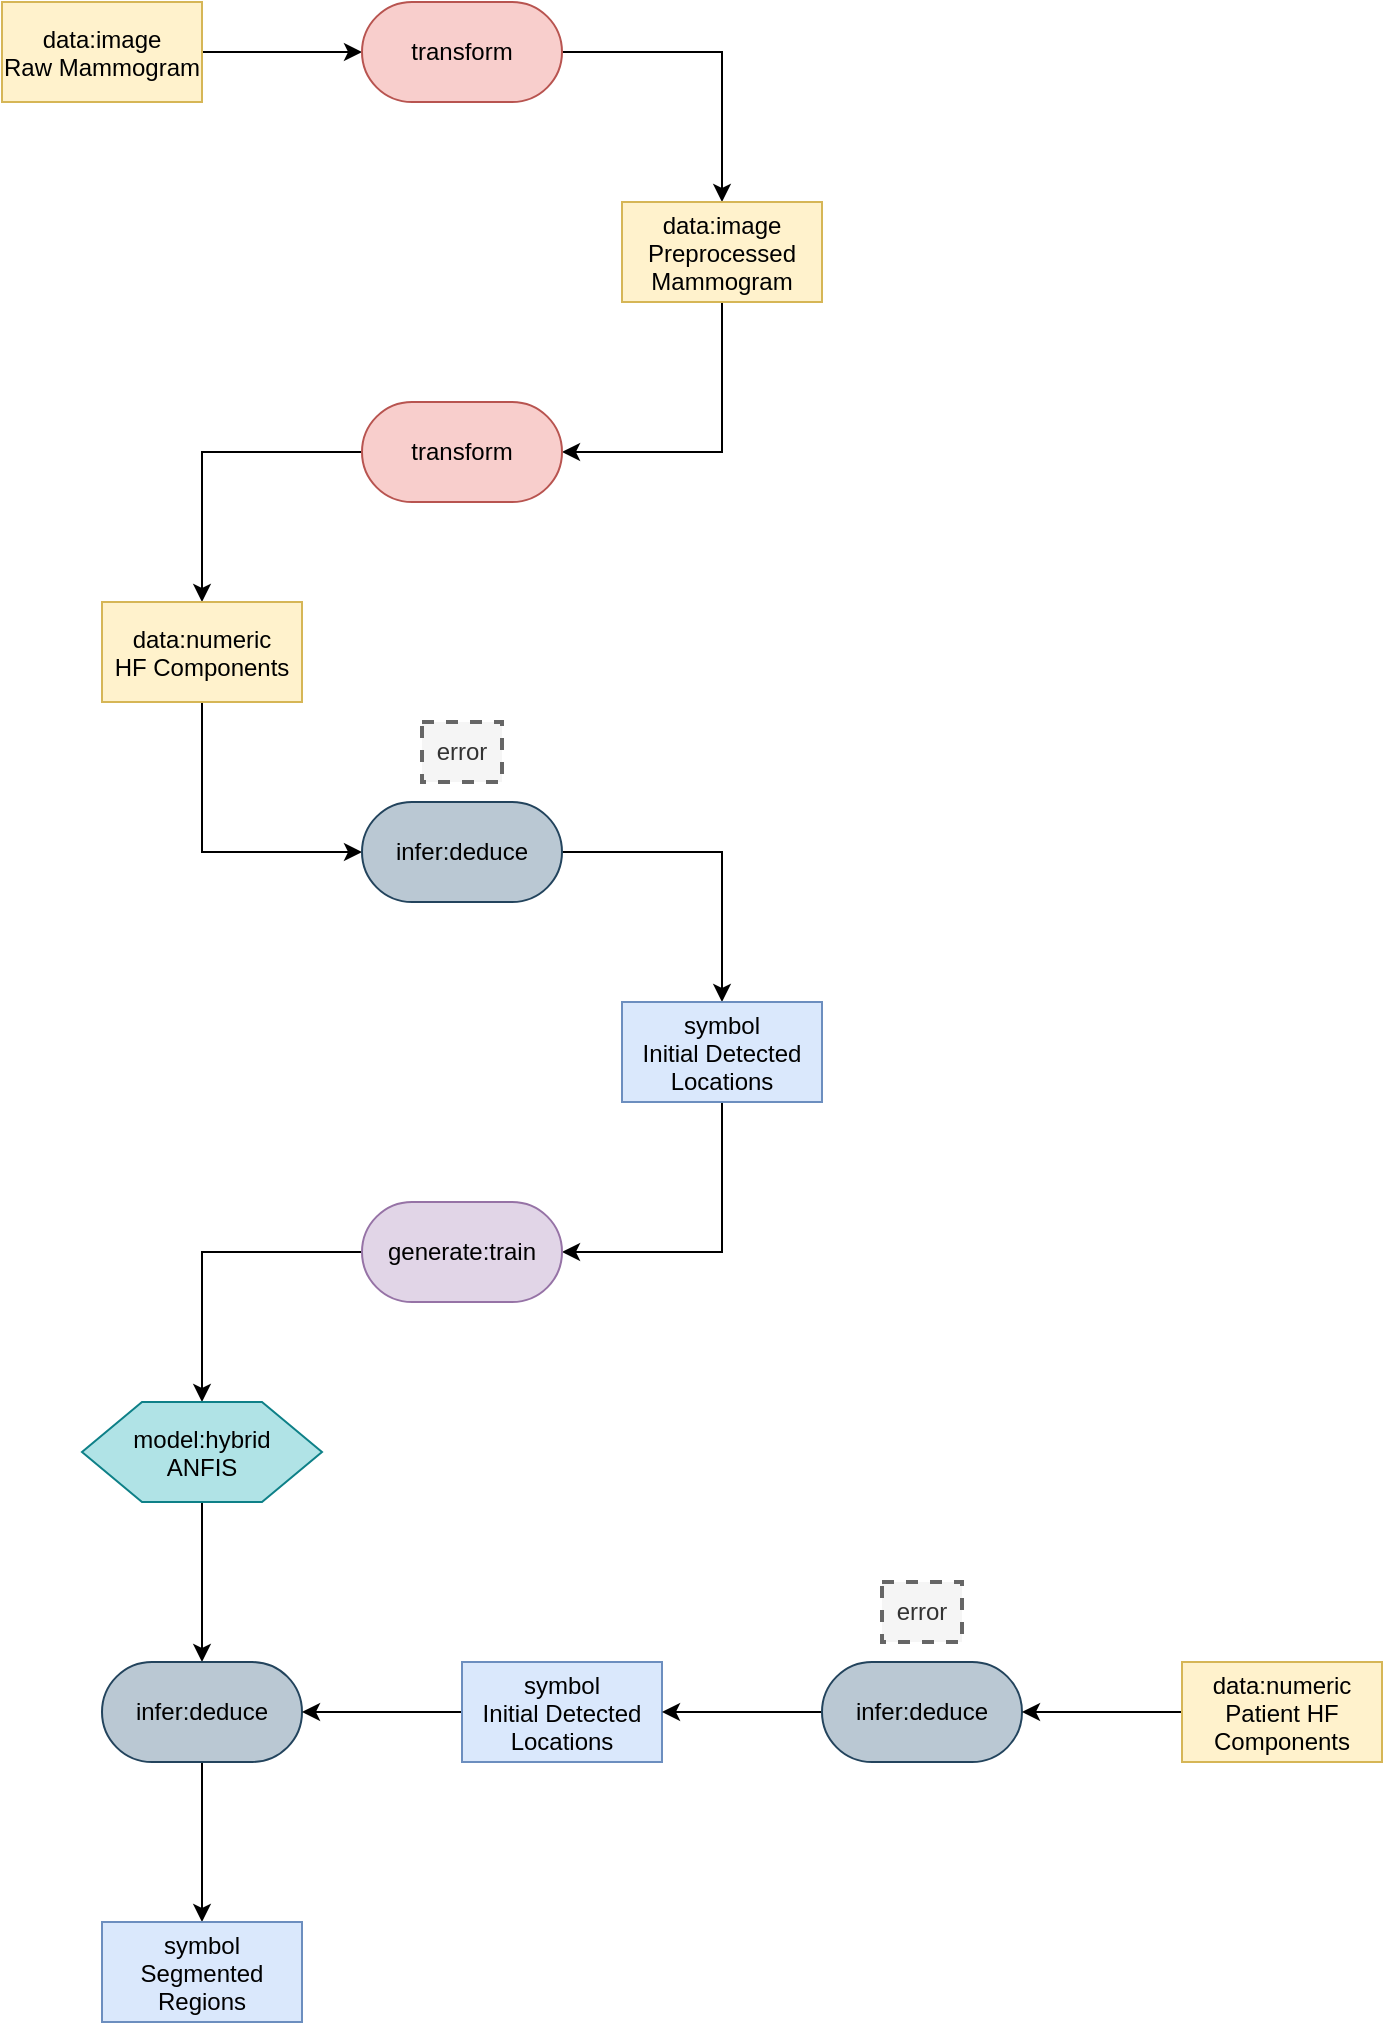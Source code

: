 <mxfile version="27.1.6" pages="2">
  <diagram name="Page-1" id="s-J94wEEUe3iz48gaH5L">
    <mxGraphModel dx="1310" dy="785" grid="1" gridSize="10" guides="1" tooltips="1" connect="1" arrows="1" fold="1" page="1" pageScale="1" pageWidth="3300" pageHeight="4681" math="0" shadow="0">
      <root>
        <mxCell id="0" />
        <mxCell id="1" parent="0" />
        <mxCell id="0ih1GEEYaqwmvJiszMo7-3" style="edgeStyle=orthogonalEdgeStyle;rounded=0;orthogonalLoop=1;jettySize=auto;html=1;exitX=1;exitY=0.5;exitDx=0;exitDy=0;entryX=0;entryY=0.5;entryDx=0;entryDy=0;" edge="1" parent="1" source="0ih1GEEYaqwmvJiszMo7-1" target="0ih1GEEYaqwmvJiszMo7-2">
          <mxGeometry relative="1" as="geometry" />
        </mxCell>
        <mxCell id="0ih1GEEYaqwmvJiszMo7-1" value="data:image&#xa;Raw Mammogram" style="rectangle;fillColor=#fff2cc;strokeColor=#d6b656;" name="data" vertex="1" parent="1">
          <mxGeometry x="340" y="230" width="100" height="50" as="geometry" />
        </mxCell>
        <mxCell id="0ih1GEEYaqwmvJiszMo7-5" style="edgeStyle=orthogonalEdgeStyle;rounded=0;orthogonalLoop=1;jettySize=auto;html=1;exitX=1;exitY=0.5;exitDx=0;exitDy=0;entryX=0.5;entryY=0;entryDx=0;entryDy=0;" edge="1" parent="1" source="0ih1GEEYaqwmvJiszMo7-2" target="0ih1GEEYaqwmvJiszMo7-4">
          <mxGeometry relative="1" as="geometry" />
        </mxCell>
        <mxCell id="0ih1GEEYaqwmvJiszMo7-2" value="transform" style="rounded=1;whiteSpace=wrap;html=1;arcSize=50;fillColor=#f8cecc;strokeColor=#b85450;" name="transform" vertex="1" parent="1">
          <mxGeometry x="520" y="230" width="100" height="50" as="geometry" />
        </mxCell>
        <mxCell id="0ih1GEEYaqwmvJiszMo7-7" style="edgeStyle=orthogonalEdgeStyle;rounded=0;orthogonalLoop=1;jettySize=auto;html=1;exitX=0.5;exitY=1;exitDx=0;exitDy=0;entryX=1;entryY=0.5;entryDx=0;entryDy=0;" edge="1" parent="1" source="0ih1GEEYaqwmvJiszMo7-4" target="0ih1GEEYaqwmvJiszMo7-6">
          <mxGeometry relative="1" as="geometry" />
        </mxCell>
        <mxCell id="0ih1GEEYaqwmvJiszMo7-4" value="data:image&#xa;Preprocessed&#xa;Mammogram" style="rectangle;fillColor=#fff2cc;strokeColor=#d6b656;" name="data" vertex="1" parent="1">
          <mxGeometry x="650" y="330" width="100" height="50" as="geometry" />
        </mxCell>
        <mxCell id="0ih1GEEYaqwmvJiszMo7-9" style="edgeStyle=orthogonalEdgeStyle;rounded=0;orthogonalLoop=1;jettySize=auto;html=1;exitX=0;exitY=0.5;exitDx=0;exitDy=0;entryX=0.5;entryY=0;entryDx=0;entryDy=0;" edge="1" parent="1" source="0ih1GEEYaqwmvJiszMo7-6" target="0ih1GEEYaqwmvJiszMo7-8">
          <mxGeometry relative="1" as="geometry" />
        </mxCell>
        <mxCell id="0ih1GEEYaqwmvJiszMo7-6" value="transform" style="rounded=1;whiteSpace=wrap;html=1;arcSize=50;fillColor=#f8cecc;strokeColor=#b85450;" name="transform" vertex="1" parent="1">
          <mxGeometry x="520" y="430" width="100" height="50" as="geometry" />
        </mxCell>
        <mxCell id="0ih1GEEYaqwmvJiszMo7-11" style="edgeStyle=orthogonalEdgeStyle;rounded=0;orthogonalLoop=1;jettySize=auto;html=1;exitX=0.5;exitY=1;exitDx=0;exitDy=0;entryX=0;entryY=0.5;entryDx=0;entryDy=0;" edge="1" parent="1" source="0ih1GEEYaqwmvJiszMo7-8" target="0ih1GEEYaqwmvJiszMo7-10">
          <mxGeometry relative="1" as="geometry" />
        </mxCell>
        <mxCell id="0ih1GEEYaqwmvJiszMo7-8" value="data:numeric&#xa;HF Components" style="rectangle;fillColor=#fff2cc;strokeColor=#d6b656;" name="data" vertex="1" parent="1">
          <mxGeometry x="390" y="530" width="100" height="50" as="geometry" />
        </mxCell>
        <mxCell id="0ih1GEEYaqwmvJiszMo7-13" style="edgeStyle=orthogonalEdgeStyle;rounded=0;orthogonalLoop=1;jettySize=auto;html=1;exitX=1;exitY=0.5;exitDx=0;exitDy=0;entryX=0.5;entryY=0;entryDx=0;entryDy=0;" edge="1" parent="1" source="0ih1GEEYaqwmvJiszMo7-10" target="0ih1GEEYaqwmvJiszMo7-12">
          <mxGeometry relative="1" as="geometry" />
        </mxCell>
        <mxCell id="0ih1GEEYaqwmvJiszMo7-10" value="infer:deduce" style="rounded=1;whiteSpace=wrap;html=1;arcSize=50;fillColor=#bac8d3;strokeColor=#23445d;" name="infer:deduce" vertex="1" parent="1" tooltip="⚠️ Node not part of any valid pattern.">
          <mxGeometry x="520" y="630" width="100" height="50" as="geometry" />
        </mxCell>
        <mxCell id="0ih1GEEYaqwmvJiszMo7-15" style="edgeStyle=orthogonalEdgeStyle;rounded=0;orthogonalLoop=1;jettySize=auto;html=1;exitX=0.5;exitY=1;exitDx=0;exitDy=0;entryX=1;entryY=0.5;entryDx=0;entryDy=0;" edge="1" parent="1" source="0ih1GEEYaqwmvJiszMo7-12" target="0ih1GEEYaqwmvJiszMo7-14">
          <mxGeometry relative="1" as="geometry" />
        </mxCell>
        <mxCell id="0ih1GEEYaqwmvJiszMo7-12" value="symbol&#xa;Initial Detected&#xa;Locations" style="rectangle;fillColor=#dae8fc;strokeColor=#6c8ebf;" name="symbol" vertex="1" parent="1">
          <mxGeometry x="650" y="730" width="100" height="50" as="geometry" />
        </mxCell>
        <mxCell id="0ih1GEEYaqwmvJiszMo7-18" style="edgeStyle=orthogonalEdgeStyle;rounded=0;orthogonalLoop=1;jettySize=auto;html=1;exitX=0;exitY=0.5;exitDx=0;exitDy=0;entryX=0.5;entryY=0;entryDx=0;entryDy=0;" edge="1" parent="1" source="0ih1GEEYaqwmvJiszMo7-14" target="0ih1GEEYaqwmvJiszMo7-17">
          <mxGeometry relative="1" as="geometry" />
        </mxCell>
        <mxCell id="0ih1GEEYaqwmvJiszMo7-14" value="generate:train" style="rounded=1;whiteSpace=wrap;html=1;arcSize=50;fillColor=#e1d5e7;strokeColor=#9673a6;" name="generate:train" vertex="1" parent="1">
          <mxGeometry x="520" y="830" width="100" height="50" as="geometry" />
        </mxCell>
        <mxCell id="0ih1GEEYaqwmvJiszMo7-20" style="edgeStyle=orthogonalEdgeStyle;rounded=0;orthogonalLoop=1;jettySize=auto;html=1;exitX=0.5;exitY=1;exitDx=0;exitDy=0;entryX=0.5;entryY=0;entryDx=0;entryDy=0;" edge="1" parent="1" source="0ih1GEEYaqwmvJiszMo7-17" target="0ih1GEEYaqwmvJiszMo7-19">
          <mxGeometry relative="1" as="geometry" />
        </mxCell>
        <mxCell id="0ih1GEEYaqwmvJiszMo7-17" value="model:hybrid&#xa;ANFIS" style="shape=hexagon;perimeter=hexagonPerimeter2;fillColor=#b0e3e6;strokeColor=#0e8088;" name="model" vertex="1" parent="1">
          <mxGeometry x="380" y="930" width="120" height="50" as="geometry" />
        </mxCell>
        <mxCell id="0ih1GEEYaqwmvJiszMo7-24" style="edgeStyle=orthogonalEdgeStyle;rounded=0;orthogonalLoop=1;jettySize=auto;html=1;exitX=0.5;exitY=1;exitDx=0;exitDy=0;entryX=0.5;entryY=0;entryDx=0;entryDy=0;" edge="1" parent="1" source="0ih1GEEYaqwmvJiszMo7-19" target="0ih1GEEYaqwmvJiszMo7-23">
          <mxGeometry relative="1" as="geometry" />
        </mxCell>
        <mxCell id="0ih1GEEYaqwmvJiszMo7-19" value="infer:deduce" style="rounded=1;whiteSpace=wrap;html=1;arcSize=50;fillColor=#bac8d3;strokeColor=#23445d;" name="infer:deduce" vertex="1" parent="1">
          <mxGeometry x="390" y="1060" width="100" height="50" as="geometry" />
        </mxCell>
        <mxCell id="0ih1GEEYaqwmvJiszMo7-22" style="edgeStyle=orthogonalEdgeStyle;rounded=0;orthogonalLoop=1;jettySize=auto;html=1;exitX=0;exitY=0.5;exitDx=0;exitDy=0;entryX=1;entryY=0.5;entryDx=0;entryDy=0;" edge="1" parent="1" source="0ih1GEEYaqwmvJiszMo7-21" target="0ih1GEEYaqwmvJiszMo7-19">
          <mxGeometry relative="1" as="geometry" />
        </mxCell>
        <mxCell id="0ih1GEEYaqwmvJiszMo7-21" value="symbol&#xa;Initial Detected&#xa;Locations" style="rectangle;fillColor=#dae8fc;strokeColor=#6c8ebf;" name="symbol" vertex="1" parent="1">
          <mxGeometry x="570" y="1060" width="100" height="50" as="geometry" />
        </mxCell>
        <mxCell id="0ih1GEEYaqwmvJiszMo7-23" value="symbol&#xa;Segmented&#xa;Regions" style="rectangle;fillColor=#dae8fc;strokeColor=#6c8ebf;" name="symbol" vertex="1" parent="1">
          <mxGeometry x="390" y="1190" width="100" height="50" as="geometry" />
        </mxCell>
        <mxCell id="0ih1GEEYaqwmvJiszMo7-26" style="edgeStyle=orthogonalEdgeStyle;rounded=0;orthogonalLoop=1;jettySize=auto;html=1;entryX=1;entryY=0.5;entryDx=0;entryDy=0;" edge="1" parent="1" source="0ih1GEEYaqwmvJiszMo7-25" target="0ih1GEEYaqwmvJiszMo7-21">
          <mxGeometry relative="1" as="geometry" />
        </mxCell>
        <mxCell id="0ih1GEEYaqwmvJiszMo7-25" value="infer:deduce" style="rounded=1;whiteSpace=wrap;html=1;arcSize=50;fillColor=#bac8d3;strokeColor=#23445d;" name="infer:deduce" vertex="1" parent="1" tooltip="⚠️ Node not part of any valid pattern.">
          <mxGeometry x="750" y="1060" width="100" height="50" as="geometry" />
        </mxCell>
        <mxCell id="0ih1GEEYaqwmvJiszMo7-28" style="edgeStyle=orthogonalEdgeStyle;rounded=0;orthogonalLoop=1;jettySize=auto;html=1;entryX=1;entryY=0.5;entryDx=0;entryDy=0;" edge="1" parent="1" source="0ih1GEEYaqwmvJiszMo7-27" target="0ih1GEEYaqwmvJiszMo7-25">
          <mxGeometry relative="1" as="geometry" />
        </mxCell>
        <mxCell id="0ih1GEEYaqwmvJiszMo7-27" value="data:numeric&#xa;Patient HF&#xa;Components" style="rectangle;fillColor=#fff2cc;strokeColor=#d6b656;" name="data" vertex="1" parent="1" tooltip="⚠️ Node not part of any valid pattern.">
          <mxGeometry x="930" y="1060" width="100" height="50" as="geometry" />
        </mxCell>
        <mxCell id="0ih1GEEYaqwmvJiszMo7-29" value="error" style="text;html=1;align=center;verticalAlign=middle;whiteSpace=wrap;rounded=0;dashed=1;fillColor=#f5f5f5;fontColor=#333333;strokeColor=#666666;strokeWidth=2;" name="text" vertex="1" parent="1">
          <mxGeometry x="550" y="590" width="40" height="30" as="geometry" />
        </mxCell>
        <mxCell id="0ih1GEEYaqwmvJiszMo7-30" value="error" style="text;html=1;align=center;verticalAlign=middle;whiteSpace=wrap;rounded=0;dashed=1;fillColor=#f5f5f5;fontColor=#333333;strokeColor=#666666;strokeWidth=2;" name="text" vertex="1" parent="1">
          <mxGeometry x="780" y="1020" width="40" height="30" as="geometry" />
        </mxCell>
      </root>
    </mxGraphModel>
  </diagram>
  <diagram name="Copy of Page-1" id="ZplfbCS4EyW7gnULiawu">
    <mxGraphModel dx="1572" dy="942" grid="1" gridSize="10" guides="1" tooltips="1" connect="1" arrows="1" fold="1" page="1" pageScale="1" pageWidth="3300" pageHeight="4681" math="0" shadow="0">
      <root>
        <mxCell id="E3zQaIrCwUmlbRvbmWUE-0" />
        <mxCell id="E3zQaIrCwUmlbRvbmWUE-1" parent="E3zQaIrCwUmlbRvbmWUE-0" />
        <mxCell id="E3zQaIrCwUmlbRvbmWUE-2" style="edgeStyle=orthogonalEdgeStyle;rounded=0;orthogonalLoop=1;jettySize=auto;html=1;exitX=1;exitY=0.5;exitDx=0;exitDy=0;entryX=0;entryY=0.5;entryDx=0;entryDy=0;" edge="1" parent="E3zQaIrCwUmlbRvbmWUE-1" source="E3zQaIrCwUmlbRvbmWUE-3" target="E3zQaIrCwUmlbRvbmWUE-5">
          <mxGeometry relative="1" as="geometry" />
        </mxCell>
        <mxCell id="E3zQaIrCwUmlbRvbmWUE-3" value="data:image&#xa;Raw Mammogram" style="rectangle;fillColor=#fff2cc;strokeColor=#d6b656;" name="data" vertex="1" parent="E3zQaIrCwUmlbRvbmWUE-1">
          <mxGeometry x="340" y="230" width="100" height="50" as="geometry" />
        </mxCell>
        <mxCell id="E3zQaIrCwUmlbRvbmWUE-4" style="edgeStyle=orthogonalEdgeStyle;rounded=0;orthogonalLoop=1;jettySize=auto;html=1;exitX=1;exitY=0.5;exitDx=0;exitDy=0;entryX=0.5;entryY=0;entryDx=0;entryDy=0;" edge="1" parent="E3zQaIrCwUmlbRvbmWUE-1" source="E3zQaIrCwUmlbRvbmWUE-5" target="E3zQaIrCwUmlbRvbmWUE-7">
          <mxGeometry relative="1" as="geometry" />
        </mxCell>
        <mxCell id="E3zQaIrCwUmlbRvbmWUE-5" value="transform" style="rounded=1;whiteSpace=wrap;html=1;arcSize=50;fillColor=#f8cecc;strokeColor=#b85450;" name="transform" vertex="1" parent="E3zQaIrCwUmlbRvbmWUE-1">
          <mxGeometry x="520" y="230" width="100" height="50" as="geometry" />
        </mxCell>
        <mxCell id="E3zQaIrCwUmlbRvbmWUE-6" style="edgeStyle=orthogonalEdgeStyle;rounded=0;orthogonalLoop=1;jettySize=auto;html=1;exitX=0.5;exitY=1;exitDx=0;exitDy=0;entryX=1;entryY=0.5;entryDx=0;entryDy=0;" edge="1" parent="E3zQaIrCwUmlbRvbmWUE-1" source="E3zQaIrCwUmlbRvbmWUE-7" target="E3zQaIrCwUmlbRvbmWUE-9">
          <mxGeometry relative="1" as="geometry" />
        </mxCell>
        <mxCell id="E3zQaIrCwUmlbRvbmWUE-7" value="data:image&#xa;Preprocessed&#xa;Mammogram" style="rectangle;fillColor=#fff2cc;strokeColor=#d6b656;" name="data" vertex="1" parent="E3zQaIrCwUmlbRvbmWUE-1">
          <mxGeometry x="650" y="330" width="100" height="50" as="geometry" />
        </mxCell>
        <mxCell id="E3zQaIrCwUmlbRvbmWUE-8" style="edgeStyle=orthogonalEdgeStyle;rounded=0;orthogonalLoop=1;jettySize=auto;html=1;exitX=0;exitY=0.5;exitDx=0;exitDy=0;entryX=0.5;entryY=0;entryDx=0;entryDy=0;" edge="1" parent="E3zQaIrCwUmlbRvbmWUE-1" source="E3zQaIrCwUmlbRvbmWUE-9" target="E3zQaIrCwUmlbRvbmWUE-11">
          <mxGeometry relative="1" as="geometry" />
        </mxCell>
        <mxCell id="E3zQaIrCwUmlbRvbmWUE-9" value="transform" style="rounded=1;whiteSpace=wrap;html=1;arcSize=50;fillColor=#f8cecc;strokeColor=#b85450;" name="transform" vertex="1" parent="E3zQaIrCwUmlbRvbmWUE-1">
          <mxGeometry x="520" y="430" width="100" height="50" as="geometry" />
        </mxCell>
        <mxCell id="E3zQaIrCwUmlbRvbmWUE-10" style="edgeStyle=orthogonalEdgeStyle;rounded=0;orthogonalLoop=1;jettySize=auto;html=1;exitX=0.5;exitY=1;exitDx=0;exitDy=0;entryX=0;entryY=0.5;entryDx=0;entryDy=0;" edge="1" parent="E3zQaIrCwUmlbRvbmWUE-1" source="E3zQaIrCwUmlbRvbmWUE-11" target="E3zQaIrCwUmlbRvbmWUE-13">
          <mxGeometry relative="1" as="geometry" />
        </mxCell>
        <mxCell id="E3zQaIrCwUmlbRvbmWUE-11" value="data:numeric&#xa;HF Components" style="rectangle;fillColor=#fff2cc;strokeColor=#d6b656;" name="data" vertex="1" parent="E3zQaIrCwUmlbRvbmWUE-1" tooltip="⚠️ Node not part of any valid pattern.">
          <mxGeometry x="390" y="530" width="100" height="50" as="geometry" />
        </mxCell>
        <mxCell id="E3zQaIrCwUmlbRvbmWUE-12" style="edgeStyle=orthogonalEdgeStyle;rounded=0;orthogonalLoop=1;jettySize=auto;html=1;exitX=1;exitY=0.5;exitDx=0;exitDy=0;entryX=0.5;entryY=0;entryDx=0;entryDy=0;" edge="1" parent="E3zQaIrCwUmlbRvbmWUE-1" source="E3zQaIrCwUmlbRvbmWUE-13" target="E3zQaIrCwUmlbRvbmWUE-15">
          <mxGeometry relative="1" as="geometry" />
        </mxCell>
        <mxCell id="E3zQaIrCwUmlbRvbmWUE-13" value="infer:deduce" style="rounded=1;whiteSpace=wrap;html=1;arcSize=50;fillColor=#bac8d3;strokeColor=#23445d;" name="infer:deduce" vertex="1" parent="E3zQaIrCwUmlbRvbmWUE-1" tooltip="⚠️ Node not part of any valid pattern.">
          <mxGeometry x="520" y="630" width="100" height="50" as="geometry" />
        </mxCell>
        <mxCell id="E3zQaIrCwUmlbRvbmWUE-14" style="edgeStyle=orthogonalEdgeStyle;rounded=0;orthogonalLoop=1;jettySize=auto;html=1;exitX=0.5;exitY=1;exitDx=0;exitDy=0;entryX=1;entryY=0.5;entryDx=0;entryDy=0;" edge="1" parent="E3zQaIrCwUmlbRvbmWUE-1" source="E3zQaIrCwUmlbRvbmWUE-15" target="E3zQaIrCwUmlbRvbmWUE-17">
          <mxGeometry relative="1" as="geometry" />
        </mxCell>
        <mxCell id="E3zQaIrCwUmlbRvbmWUE-15" value="symbol&#xa;Initial Detected&#xa;Locations" style="rectangle;fillColor=#dae8fc;strokeColor=#6c8ebf;" name="symbol" vertex="1" parent="E3zQaIrCwUmlbRvbmWUE-1" tooltip="⚠️ Node not part of any valid pattern.">
          <mxGeometry x="650" y="730" width="100" height="50" as="geometry" />
        </mxCell>
        <mxCell id="E3zQaIrCwUmlbRvbmWUE-16" style="edgeStyle=orthogonalEdgeStyle;rounded=0;orthogonalLoop=1;jettySize=auto;html=1;exitX=0;exitY=0.5;exitDx=0;exitDy=0;entryX=0.5;entryY=0;entryDx=0;entryDy=0;" edge="1" parent="E3zQaIrCwUmlbRvbmWUE-1" source="E3zQaIrCwUmlbRvbmWUE-17" target="E3zQaIrCwUmlbRvbmWUE-19">
          <mxGeometry relative="1" as="geometry" />
        </mxCell>
        <mxCell id="E3zQaIrCwUmlbRvbmWUE-17" value="generate:train" style="rounded=1;whiteSpace=wrap;html=1;arcSize=50;fillColor=#e1d5e7;strokeColor=#9673a6;" name="generate:train" vertex="1" parent="E3zQaIrCwUmlbRvbmWUE-1">
          <mxGeometry x="520" y="830" width="100" height="50" as="geometry" />
        </mxCell>
        <mxCell id="E3zQaIrCwUmlbRvbmWUE-18" style="edgeStyle=orthogonalEdgeStyle;rounded=0;orthogonalLoop=1;jettySize=auto;html=1;exitX=0.5;exitY=1;exitDx=0;exitDy=0;entryX=0.5;entryY=0;entryDx=0;entryDy=0;" edge="1" parent="E3zQaIrCwUmlbRvbmWUE-1" source="E3zQaIrCwUmlbRvbmWUE-19" target="E3zQaIrCwUmlbRvbmWUE-21">
          <mxGeometry relative="1" as="geometry" />
        </mxCell>
        <mxCell id="E3zQaIrCwUmlbRvbmWUE-19" value="model:hybrid&#xa;ANFIS" style="shape=hexagon;perimeter=hexagonPerimeter2;fillColor=#b0e3e6;strokeColor=#0e8088;" name="model" vertex="1" parent="E3zQaIrCwUmlbRvbmWUE-1">
          <mxGeometry x="380" y="930" width="120" height="50" as="geometry" />
        </mxCell>
        <mxCell id="E3zQaIrCwUmlbRvbmWUE-20" style="edgeStyle=orthogonalEdgeStyle;rounded=0;orthogonalLoop=1;jettySize=auto;html=1;exitX=0.5;exitY=1;exitDx=0;exitDy=0;entryX=0.5;entryY=0;entryDx=0;entryDy=0;" edge="1" parent="E3zQaIrCwUmlbRvbmWUE-1" source="E3zQaIrCwUmlbRvbmWUE-21" target="E3zQaIrCwUmlbRvbmWUE-24">
          <mxGeometry relative="1" as="geometry" />
        </mxCell>
        <mxCell id="E3zQaIrCwUmlbRvbmWUE-21" value="infer:deduce" style="rounded=1;whiteSpace=wrap;html=1;arcSize=50;fillColor=#bac8d3;strokeColor=#23445d;" name="infer:deduce" vertex="1" parent="E3zQaIrCwUmlbRvbmWUE-1">
          <mxGeometry x="390" y="1060" width="100" height="50" as="geometry" />
        </mxCell>
        <mxCell id="E3zQaIrCwUmlbRvbmWUE-22" style="edgeStyle=orthogonalEdgeStyle;rounded=0;orthogonalLoop=1;jettySize=auto;html=1;exitX=0;exitY=0.5;exitDx=0;exitDy=0;entryX=1;entryY=0.5;entryDx=0;entryDy=0;" edge="1" parent="E3zQaIrCwUmlbRvbmWUE-1" source="E3zQaIrCwUmlbRvbmWUE-23" target="E3zQaIrCwUmlbRvbmWUE-21">
          <mxGeometry relative="1" as="geometry" />
        </mxCell>
        <mxCell id="E3zQaIrCwUmlbRvbmWUE-23" value="symbol&#xa;Initial Detected&#xa;Locations" style="rectangle;fillColor=#dae8fc;strokeColor=#6c8ebf;" name="symbol" vertex="1" parent="E3zQaIrCwUmlbRvbmWUE-1">
          <mxGeometry x="570" y="1060" width="100" height="50" as="geometry" />
        </mxCell>
        <mxCell id="E3zQaIrCwUmlbRvbmWUE-24" value="symbol&#xa;Segmented&#xa;Regions" style="rectangle;fillColor=#dae8fc;strokeColor=#6c8ebf;" name="symbol" vertex="1" parent="E3zQaIrCwUmlbRvbmWUE-1">
          <mxGeometry x="390" y="1190" width="100" height="50" as="geometry" />
        </mxCell>
        <mxCell id="E3zQaIrCwUmlbRvbmWUE-25" style="edgeStyle=orthogonalEdgeStyle;rounded=0;orthogonalLoop=1;jettySize=auto;html=1;entryX=1;entryY=0.5;entryDx=0;entryDy=0;" edge="1" parent="E3zQaIrCwUmlbRvbmWUE-1" source="E3zQaIrCwUmlbRvbmWUE-26" target="E3zQaIrCwUmlbRvbmWUE-23">
          <mxGeometry relative="1" as="geometry" />
        </mxCell>
        <mxCell id="E3zQaIrCwUmlbRvbmWUE-26" value="infer:deduce" style="rounded=1;whiteSpace=wrap;html=1;arcSize=50;fillColor=#bac8d3;strokeColor=#23445d;" name="infer:deduce" vertex="1" parent="E3zQaIrCwUmlbRvbmWUE-1">
          <mxGeometry x="750" y="1060" width="100" height="50" as="geometry" />
        </mxCell>
        <mxCell id="E3zQaIrCwUmlbRvbmWUE-27" style="edgeStyle=orthogonalEdgeStyle;rounded=0;orthogonalLoop=1;jettySize=auto;html=1;entryX=1;entryY=0.5;entryDx=0;entryDy=0;" edge="1" parent="E3zQaIrCwUmlbRvbmWUE-1" source="E3zQaIrCwUmlbRvbmWUE-28" target="E3zQaIrCwUmlbRvbmWUE-26">
          <mxGeometry relative="1" as="geometry" />
        </mxCell>
        <mxCell id="E3zQaIrCwUmlbRvbmWUE-28" value="data:numeric&#xa;Patient HF&#xa;Components" style="rectangle;fillColor=#fff2cc;strokeColor=#d6b656;" name="data" vertex="1" parent="E3zQaIrCwUmlbRvbmWUE-1" tooltip="⚠️ Node not part of any valid pattern.">
          <mxGeometry x="930" y="1060" width="100" height="50" as="geometry" />
        </mxCell>
        <mxCell id="E3zQaIrCwUmlbRvbmWUE-29" value="error" style="text;html=1;align=center;verticalAlign=middle;whiteSpace=wrap;rounded=0;dashed=1;fillColor=#f5f5f5;fontColor=#333333;strokeColor=#666666;strokeWidth=2;" name="text" vertex="1" parent="E3zQaIrCwUmlbRvbmWUE-1">
          <mxGeometry x="550" y="590" width="40" height="30" as="geometry" />
        </mxCell>
        <mxCell id="E3zQaIrCwUmlbRvbmWUE-30" value="error" style="text;html=1;align=center;verticalAlign=middle;whiteSpace=wrap;rounded=0;dashed=1;fillColor=#f5f5f5;fontColor=#333333;strokeColor=#666666;strokeWidth=2;" name="text" vertex="1" parent="E3zQaIrCwUmlbRvbmWUE-1">
          <mxGeometry x="780" y="1020" width="40" height="30" as="geometry" />
        </mxCell>
      </root>
    </mxGraphModel>
  </diagram>
</mxfile>
